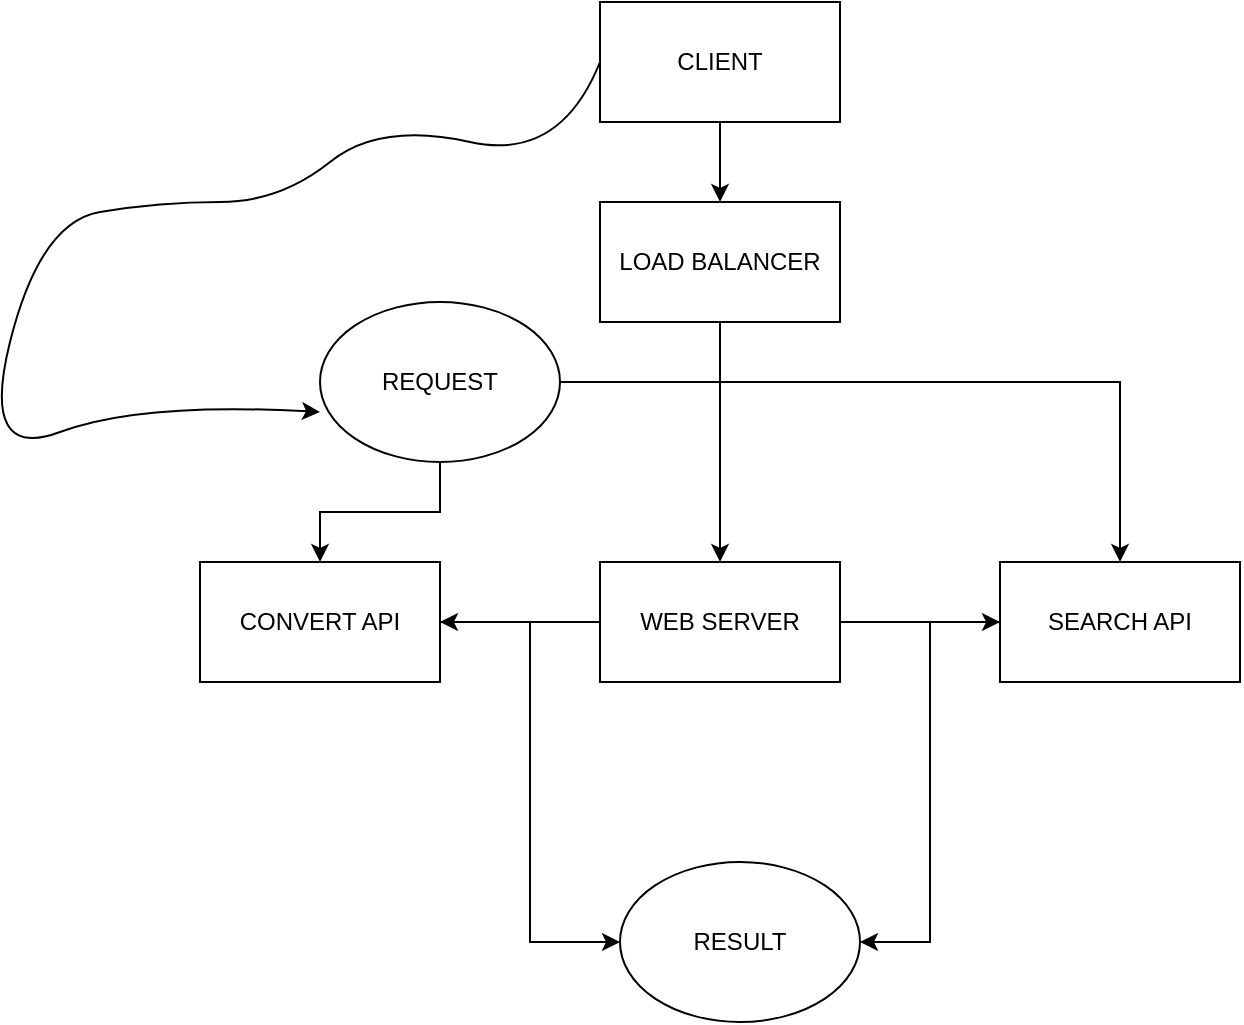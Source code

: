 <mxfile version="24.6.3" type="github">
  <diagram id="C5RBs43oDa-KdzZeNtuy" name="Page-1">
    <mxGraphModel dx="1434" dy="792" grid="1" gridSize="10" guides="1" tooltips="1" connect="1" arrows="1" fold="1" page="1" pageScale="1" pageWidth="827" pageHeight="1169" math="0" shadow="0">
      <root>
        <mxCell id="WIyWlLk6GJQsqaUBKTNV-0" />
        <mxCell id="WIyWlLk6GJQsqaUBKTNV-1" parent="WIyWlLk6GJQsqaUBKTNV-0" />
        <mxCell id="fM8jIbHwMcKQAK3EIxCl-0" value="CLIENT" style="rounded=0;whiteSpace=wrap;html=1;" vertex="1" parent="WIyWlLk6GJQsqaUBKTNV-1">
          <mxGeometry x="320" y="170" width="120" height="60" as="geometry" />
        </mxCell>
        <mxCell id="fM8jIbHwMcKQAK3EIxCl-2" value="" style="endArrow=classic;html=1;rounded=0;exitX=0.5;exitY=1;exitDx=0;exitDy=0;" edge="1" parent="WIyWlLk6GJQsqaUBKTNV-1" source="fM8jIbHwMcKQAK3EIxCl-3">
          <mxGeometry width="50" height="50" relative="1" as="geometry">
            <mxPoint x="364" y="280" as="sourcePoint" />
            <mxPoint x="380" y="310" as="targetPoint" />
          </mxGeometry>
        </mxCell>
        <mxCell id="fM8jIbHwMcKQAK3EIxCl-6" value="" style="edgeStyle=orthogonalEdgeStyle;rounded=0;orthogonalLoop=1;jettySize=auto;html=1;" edge="1" parent="WIyWlLk6GJQsqaUBKTNV-1" source="fM8jIbHwMcKQAK3EIxCl-3" target="fM8jIbHwMcKQAK3EIxCl-4">
          <mxGeometry relative="1" as="geometry" />
        </mxCell>
        <mxCell id="fM8jIbHwMcKQAK3EIxCl-8" value="" style="edgeStyle=orthogonalEdgeStyle;rounded=0;orthogonalLoop=1;jettySize=auto;html=1;" edge="1" parent="WIyWlLk6GJQsqaUBKTNV-1" source="fM8jIbHwMcKQAK3EIxCl-4" target="fM8jIbHwMcKQAK3EIxCl-7">
          <mxGeometry relative="1" as="geometry" />
        </mxCell>
        <mxCell id="fM8jIbHwMcKQAK3EIxCl-12" value="" style="edgeStyle=orthogonalEdgeStyle;rounded=0;orthogonalLoop=1;jettySize=auto;html=1;" edge="1" parent="WIyWlLk6GJQsqaUBKTNV-1" source="fM8jIbHwMcKQAK3EIxCl-4" target="fM8jIbHwMcKQAK3EIxCl-11">
          <mxGeometry relative="1" as="geometry" />
        </mxCell>
        <mxCell id="fM8jIbHwMcKQAK3EIxCl-4" value="WEB SERVER" style="rounded=0;whiteSpace=wrap;html=1;" vertex="1" parent="WIyWlLk6GJQsqaUBKTNV-1">
          <mxGeometry x="320" y="450" width="120" height="60" as="geometry" />
        </mxCell>
        <mxCell id="fM8jIbHwMcKQAK3EIxCl-23" style="edgeStyle=orthogonalEdgeStyle;rounded=0;orthogonalLoop=1;jettySize=auto;html=1;entryX=1;entryY=0.5;entryDx=0;entryDy=0;" edge="1" parent="WIyWlLk6GJQsqaUBKTNV-1" source="fM8jIbHwMcKQAK3EIxCl-7" target="fM8jIbHwMcKQAK3EIxCl-15">
          <mxGeometry relative="1" as="geometry" />
        </mxCell>
        <mxCell id="fM8jIbHwMcKQAK3EIxCl-7" value="SEARCH API" style="whiteSpace=wrap;html=1;rounded=0;" vertex="1" parent="WIyWlLk6GJQsqaUBKTNV-1">
          <mxGeometry x="520" y="450" width="120" height="60" as="geometry" />
        </mxCell>
        <mxCell id="fM8jIbHwMcKQAK3EIxCl-22" style="edgeStyle=orthogonalEdgeStyle;rounded=0;orthogonalLoop=1;jettySize=auto;html=1;entryX=0;entryY=0.5;entryDx=0;entryDy=0;" edge="1" parent="WIyWlLk6GJQsqaUBKTNV-1" source="fM8jIbHwMcKQAK3EIxCl-11" target="fM8jIbHwMcKQAK3EIxCl-15">
          <mxGeometry relative="1" as="geometry" />
        </mxCell>
        <mxCell id="fM8jIbHwMcKQAK3EIxCl-11" value="CONVERT API" style="whiteSpace=wrap;html=1;rounded=0;" vertex="1" parent="WIyWlLk6GJQsqaUBKTNV-1">
          <mxGeometry x="120" y="450" width="120" height="60" as="geometry" />
        </mxCell>
        <mxCell id="fM8jIbHwMcKQAK3EIxCl-15" value="RESULT" style="ellipse;whiteSpace=wrap;html=1;" vertex="1" parent="WIyWlLk6GJQsqaUBKTNV-1">
          <mxGeometry x="330" y="600" width="120" height="80" as="geometry" />
        </mxCell>
        <mxCell id="fM8jIbHwMcKQAK3EIxCl-17" value="" style="curved=1;endArrow=classic;html=1;rounded=0;exitX=0;exitY=0.5;exitDx=0;exitDy=0;entryX=0;entryY=0.688;entryDx=0;entryDy=0;entryPerimeter=0;" edge="1" parent="WIyWlLk6GJQsqaUBKTNV-1" source="fM8jIbHwMcKQAK3EIxCl-0" target="fM8jIbHwMcKQAK3EIxCl-18">
          <mxGeometry width="50" height="50" relative="1" as="geometry">
            <mxPoint x="270" y="170" as="sourcePoint" />
            <mxPoint x="170" y="370" as="targetPoint" />
            <Array as="points">
              <mxPoint x="300" y="250" />
              <mxPoint x="210" y="230" />
              <mxPoint x="160" y="270" />
              <mxPoint x="100" y="270" />
              <mxPoint x="40" y="280" />
              <mxPoint x="10" y="400" />
              <mxPoint x="90" y="370" />
            </Array>
          </mxGeometry>
        </mxCell>
        <mxCell id="fM8jIbHwMcKQAK3EIxCl-19" value="" style="edgeStyle=orthogonalEdgeStyle;rounded=0;orthogonalLoop=1;jettySize=auto;html=1;entryX=0.5;entryY=0;entryDx=0;entryDy=0;" edge="1" parent="WIyWlLk6GJQsqaUBKTNV-1" source="fM8jIbHwMcKQAK3EIxCl-18" target="fM8jIbHwMcKQAK3EIxCl-7">
          <mxGeometry relative="1" as="geometry" />
        </mxCell>
        <mxCell id="fM8jIbHwMcKQAK3EIxCl-21" value="" style="edgeStyle=orthogonalEdgeStyle;rounded=0;orthogonalLoop=1;jettySize=auto;html=1;" edge="1" parent="WIyWlLk6GJQsqaUBKTNV-1" source="fM8jIbHwMcKQAK3EIxCl-18" target="fM8jIbHwMcKQAK3EIxCl-11">
          <mxGeometry relative="1" as="geometry" />
        </mxCell>
        <mxCell id="fM8jIbHwMcKQAK3EIxCl-18" value="REQUEST" style="ellipse;whiteSpace=wrap;html=1;" vertex="1" parent="WIyWlLk6GJQsqaUBKTNV-1">
          <mxGeometry x="180" y="320" width="120" height="80" as="geometry" />
        </mxCell>
        <mxCell id="fM8jIbHwMcKQAK3EIxCl-20" value="" style="endArrow=classic;html=1;rounded=0;exitX=0.5;exitY=1;exitDx=0;exitDy=0;" edge="1" parent="WIyWlLk6GJQsqaUBKTNV-1" source="fM8jIbHwMcKQAK3EIxCl-0" target="fM8jIbHwMcKQAK3EIxCl-3">
          <mxGeometry width="50" height="50" relative="1" as="geometry">
            <mxPoint x="380" y="230" as="sourcePoint" />
            <mxPoint x="380" y="310" as="targetPoint" />
          </mxGeometry>
        </mxCell>
        <mxCell id="fM8jIbHwMcKQAK3EIxCl-3" value="LOAD BALANCER" style="rounded=0;whiteSpace=wrap;html=1;" vertex="1" parent="WIyWlLk6GJQsqaUBKTNV-1">
          <mxGeometry x="320" y="270" width="120" height="60" as="geometry" />
        </mxCell>
      </root>
    </mxGraphModel>
  </diagram>
</mxfile>
